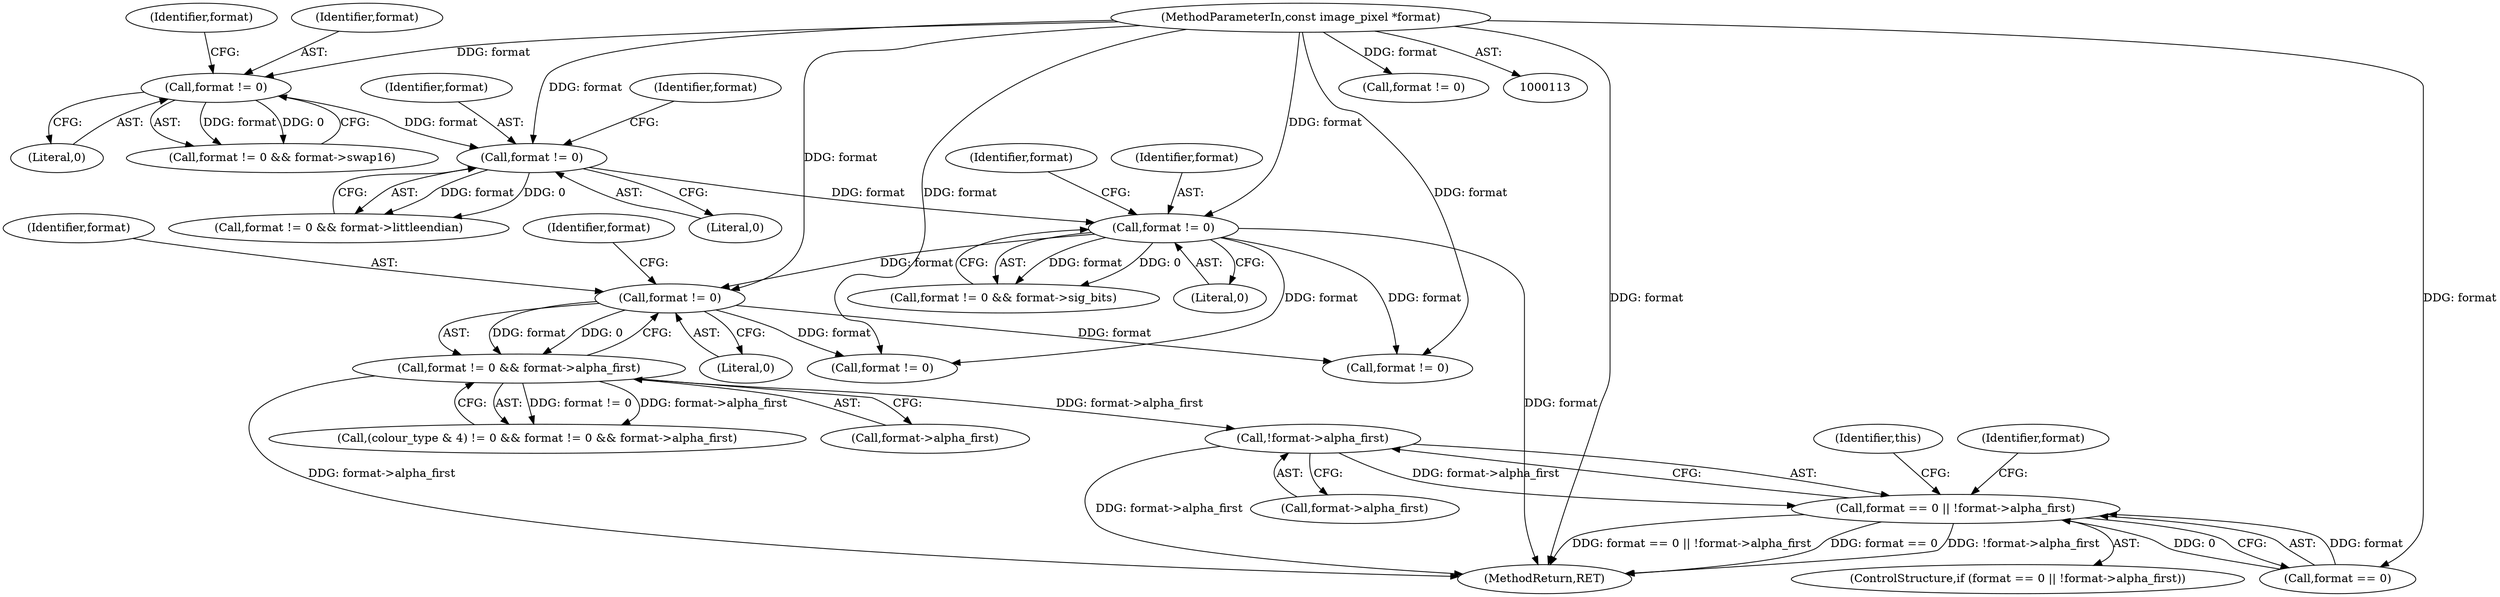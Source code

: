 digraph "0_Android_9d4853418ab2f754c2b63e091c29c5529b8b86ca_51@pointer" {
"1000415" [label="(Call,!format->alpha_first)"];
"1000282" [label="(Call,format != 0 && format->alpha_first)"];
"1000283" [label="(Call,format != 0)"];
"1000165" [label="(Call,format != 0)"];
"1000155" [label="(Call,format != 0)"];
"1000145" [label="(Call,format != 0)"];
"1000120" [label="(MethodParameterIn,const image_pixel *format)"];
"1000411" [label="(Call,format == 0 || !format->alpha_first)"];
"1000157" [label="(Literal,0)"];
"1000154" [label="(Call,format != 0 && format->littleendian)"];
"1000344" [label="(Call,format != 0)"];
"1000282" [label="(Call,format != 0 && format->alpha_first)"];
"1000283" [label="(Call,format != 0)"];
"1000156" [label="(Identifier,format)"];
"1000412" [label="(Call,format == 0)"];
"1000155" [label="(Call,format != 0)"];
"1000284" [label="(Identifier,format)"];
"1000411" [label="(Call,format == 0 || !format->alpha_first)"];
"1000421" [label="(Identifier,this)"];
"1000164" [label="(Call,format != 0 && format->sig_bits)"];
"1000147" [label="(Literal,0)"];
"1000169" [label="(Identifier,format)"];
"1000165" [label="(Call,format != 0)"];
"1000415" [label="(Call,!format->alpha_first)"];
"1000287" [label="(Identifier,format)"];
"1000145" [label="(Call,format != 0)"];
"1000149" [label="(Identifier,format)"];
"1000276" [label="(Call,(colour_type & 4) != 0 && format != 0 && format->alpha_first)"];
"1000542" [label="(MethodReturn,RET)"];
"1000120" [label="(MethodParameterIn,const image_pixel *format)"];
"1000167" [label="(Literal,0)"];
"1000285" [label="(Literal,0)"];
"1000286" [label="(Call,format->alpha_first)"];
"1000146" [label="(Identifier,format)"];
"1000410" [label="(ControlStructure,if (format == 0 || !format->alpha_first))"];
"1000380" [label="(Call,format != 0)"];
"1000166" [label="(Identifier,format)"];
"1000159" [label="(Identifier,format)"];
"1000434" [label="(Call,format != 0)"];
"1000435" [label="(Identifier,format)"];
"1000416" [label="(Call,format->alpha_first)"];
"1000144" [label="(Call,format != 0 && format->swap16)"];
"1000415" -> "1000411"  [label="AST: "];
"1000415" -> "1000416"  [label="CFG: "];
"1000416" -> "1000415"  [label="AST: "];
"1000411" -> "1000415"  [label="CFG: "];
"1000415" -> "1000542"  [label="DDG: format->alpha_first"];
"1000415" -> "1000411"  [label="DDG: format->alpha_first"];
"1000282" -> "1000415"  [label="DDG: format->alpha_first"];
"1000282" -> "1000276"  [label="AST: "];
"1000282" -> "1000283"  [label="CFG: "];
"1000282" -> "1000286"  [label="CFG: "];
"1000283" -> "1000282"  [label="AST: "];
"1000286" -> "1000282"  [label="AST: "];
"1000276" -> "1000282"  [label="CFG: "];
"1000282" -> "1000542"  [label="DDG: format->alpha_first"];
"1000282" -> "1000276"  [label="DDG: format != 0"];
"1000282" -> "1000276"  [label="DDG: format->alpha_first"];
"1000283" -> "1000282"  [label="DDG: format"];
"1000283" -> "1000282"  [label="DDG: 0"];
"1000283" -> "1000285"  [label="CFG: "];
"1000284" -> "1000283"  [label="AST: "];
"1000285" -> "1000283"  [label="AST: "];
"1000287" -> "1000283"  [label="CFG: "];
"1000165" -> "1000283"  [label="DDG: format"];
"1000120" -> "1000283"  [label="DDG: format"];
"1000283" -> "1000344"  [label="DDG: format"];
"1000283" -> "1000380"  [label="DDG: format"];
"1000165" -> "1000164"  [label="AST: "];
"1000165" -> "1000167"  [label="CFG: "];
"1000166" -> "1000165"  [label="AST: "];
"1000167" -> "1000165"  [label="AST: "];
"1000169" -> "1000165"  [label="CFG: "];
"1000164" -> "1000165"  [label="CFG: "];
"1000165" -> "1000542"  [label="DDG: format"];
"1000165" -> "1000164"  [label="DDG: format"];
"1000165" -> "1000164"  [label="DDG: 0"];
"1000155" -> "1000165"  [label="DDG: format"];
"1000120" -> "1000165"  [label="DDG: format"];
"1000165" -> "1000344"  [label="DDG: format"];
"1000165" -> "1000380"  [label="DDG: format"];
"1000155" -> "1000154"  [label="AST: "];
"1000155" -> "1000157"  [label="CFG: "];
"1000156" -> "1000155"  [label="AST: "];
"1000157" -> "1000155"  [label="AST: "];
"1000159" -> "1000155"  [label="CFG: "];
"1000154" -> "1000155"  [label="CFG: "];
"1000155" -> "1000154"  [label="DDG: format"];
"1000155" -> "1000154"  [label="DDG: 0"];
"1000145" -> "1000155"  [label="DDG: format"];
"1000120" -> "1000155"  [label="DDG: format"];
"1000145" -> "1000144"  [label="AST: "];
"1000145" -> "1000147"  [label="CFG: "];
"1000146" -> "1000145"  [label="AST: "];
"1000147" -> "1000145"  [label="AST: "];
"1000149" -> "1000145"  [label="CFG: "];
"1000144" -> "1000145"  [label="CFG: "];
"1000145" -> "1000144"  [label="DDG: format"];
"1000145" -> "1000144"  [label="DDG: 0"];
"1000120" -> "1000145"  [label="DDG: format"];
"1000120" -> "1000113"  [label="AST: "];
"1000120" -> "1000542"  [label="DDG: format"];
"1000120" -> "1000344"  [label="DDG: format"];
"1000120" -> "1000380"  [label="DDG: format"];
"1000120" -> "1000412"  [label="DDG: format"];
"1000120" -> "1000434"  [label="DDG: format"];
"1000411" -> "1000410"  [label="AST: "];
"1000411" -> "1000412"  [label="CFG: "];
"1000412" -> "1000411"  [label="AST: "];
"1000421" -> "1000411"  [label="CFG: "];
"1000435" -> "1000411"  [label="CFG: "];
"1000411" -> "1000542"  [label="DDG: format == 0 || !format->alpha_first"];
"1000411" -> "1000542"  [label="DDG: format == 0"];
"1000411" -> "1000542"  [label="DDG: !format->alpha_first"];
"1000412" -> "1000411"  [label="DDG: format"];
"1000412" -> "1000411"  [label="DDG: 0"];
}
